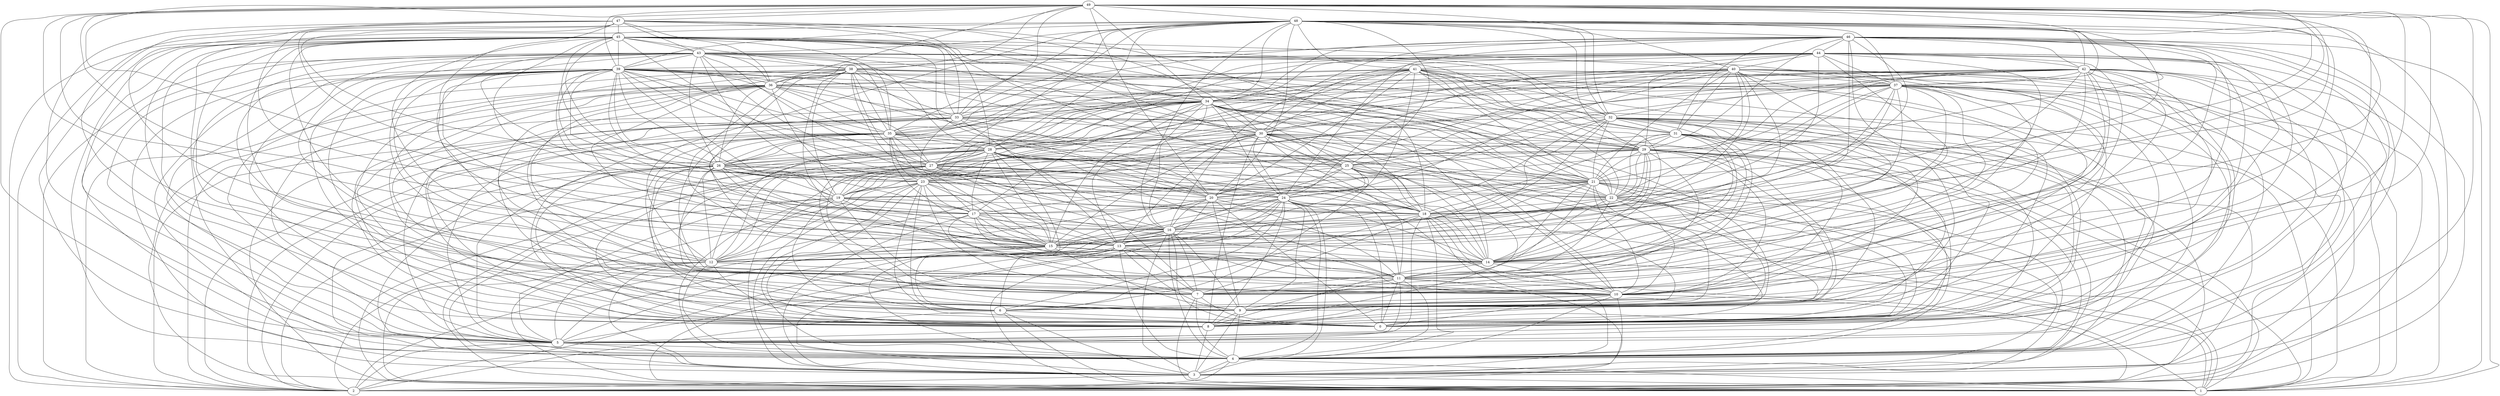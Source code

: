 /* Created by igraph 0.7.1 */
graph {
  0 [
    id=0
  ];
  1 [
    id=1
  ];
  2 [
    id=2
  ];
  3 [
    id=3
  ];
  4 [
    id=4
  ];
  5 [
    id=5
  ];
  6 [
    id=6
  ];
  7 [
    id=7
  ];
  8 [
    id=8
  ];
  9 [
    id=9
  ];
  10 [
    id=10
  ];
  11 [
    id=11
  ];
  12 [
    id=12
  ];
  13 [
    id=13
  ];
  14 [
    id=14
  ];
  15 [
    id=15
  ];
  16 [
    id=16
  ];
  17 [
    id=17
  ];
  18 [
    id=18
  ];
  19 [
    id=19
  ];
  20 [
    id=20
  ];
  21 [
    id=21
  ];
  22 [
    id=22
  ];
  23 [
    id=23
  ];
  24 [
    id=24
  ];
  25 [
    id=25
  ];
  26 [
    id=26
  ];
  27 [
    id=27
  ];
  28 [
    id=28
  ];
  29 [
    id=29
  ];
  30 [
    id=30
  ];
  31 [
    id=31
  ];
  32 [
    id=32
  ];
  33 [
    id=33
  ];
  34 [
    id=34
  ];
  35 [
    id=35
  ];
  36 [
    id=36
  ];
  37 [
    id=37
  ];
  38 [
    id=38
  ];
  39 [
    id=39
  ];
  40 [
    id=40
  ];
  41 [
    id=41
  ];
  42 [
    id=42
  ];
  43 [
    id=43
  ];
  44 [
    id=44
  ];
  45 [
    id=45
  ];
  46 [
    id=46
  ];
  47 [
    id=47
  ];
  48 [
    id=48
  ];
  49 [
    id=49
  ];

  3 -- 1;
  3 -- 2;
  4 -- 1;
  4 -- 2;
  4 -- 3;
  5 -- 2;
  5 -- 3;
  5 -- 4;
  6 -- 0;
  6 -- 1;
  6 -- 2;
  6 -- 3;
  7 -- 0;
  7 -- 1;
  7 -- 4;
  8 -- 3;
  8 -- 5;
  9 -- 3;
  9 -- 4;
  9 -- 8;
  10 -- 0;
  10 -- 2;
  10 -- 3;
  10 -- 4;
  10 -- 6;
  10 -- 9;
  11 -- 0;
  11 -- 2;
  11 -- 4;
  11 -- 5;
  11 -- 7;
  11 -- 9;
  11 -- 10;
  12 -- 1;
  12 -- 2;
  12 -- 3;
  12 -- 4;
  12 -- 5;
  12 -- 8;
  12 -- 10;
  13 -- 1;
  13 -- 2;
  13 -- 3;
  13 -- 4;
  13 -- 7;
  13 -- 9;
  13 -- 11;
  13 -- 12;
  14 -- 1;
  14 -- 8;
  14 -- 10;
  14 -- 11;
  15 -- 2;
  15 -- 4;
  15 -- 5;
  15 -- 6;
  15 -- 9;
  15 -- 10;
  15 -- 11;
  15 -- 12;
  15 -- 14;
  16 -- 0;
  16 -- 3;
  16 -- 4;
  16 -- 5;
  16 -- 7;
  16 -- 9;
  16 -- 12;
  16 -- 13;
  16 -- 14;
  16 -- 15;
  17 -- 3;
  17 -- 7;
  17 -- 10;
  17 -- 11;
  17 -- 13;
  17 -- 15;
  17 -- 16;
  18 -- 1;
  18 -- 3;
  18 -- 4;
  18 -- 5;
  18 -- 6;
  18 -- 7;
  18 -- 10;
  18 -- 14;
  18 -- 16;
  19 -- 3;
  19 -- 4;
  19 -- 5;
  19 -- 6;
  19 -- 7;
  19 -- 10;
  19 -- 12;
  19 -- 14;
  19 -- 17;
  19 -- 18;
  20 -- 0;
  20 -- 1;
  20 -- 9;
  20 -- 11;
  20 -- 12;
  20 -- 14;
  20 -- 15;
  20 -- 16;
  21 -- 3;
  21 -- 4;
  21 -- 5;
  21 -- 6;
  21 -- 7;
  21 -- 9;
  21 -- 10;
  21 -- 13;
  21 -- 14;
  21 -- 15;
  21 -- 17;
  21 -- 18;
  21 -- 19;
  21 -- 20;
  22 -- 0;
  22 -- 3;
  22 -- 8;
  22 -- 10;
  22 -- 11;
  22 -- 14;
  22 -- 15;
  22 -- 18;
  23 -- 0;
  23 -- 1;
  23 -- 3;
  23 -- 4;
  23 -- 6;
  23 -- 7;
  23 -- 8;
  23 -- 12;
  23 -- 13;
  23 -- 15;
  23 -- 17;
  23 -- 18;
  23 -- 20;
  23 -- 22;
  24 -- 0;
  24 -- 1;
  24 -- 3;
  24 -- 4;
  24 -- 5;
  24 -- 6;
  24 -- 8;
  24 -- 9;
  24 -- 11;
  24 -- 12;
  24 -- 13;
  24 -- 15;
  24 -- 16;
  24 -- 17;
  24 -- 18;
  25 -- 1;
  25 -- 6;
  25 -- 8;
  25 -- 10;
  25 -- 14;
  25 -- 16;
  25 -- 17;
  25 -- 18;
  25 -- 19;
  25 -- 20;
  25 -- 21;
  25 -- 24;
  26 -- 0;
  26 -- 2;
  26 -- 4;
  26 -- 5;
  26 -- 7;
  26 -- 8;
  26 -- 10;
  26 -- 12;
  26 -- 14;
  26 -- 15;
  26 -- 16;
  26 -- 17;
  26 -- 19;
  26 -- 21;
  26 -- 22;
  26 -- 23;
  27 -- 1;
  27 -- 2;
  27 -- 7;
  27 -- 9;
  27 -- 12;
  27 -- 14;
  27 -- 15;
  27 -- 16;
  27 -- 18;
  27 -- 19;
  27 -- 20;
  27 -- 24;
  28 -- 1;
  28 -- 2;
  28 -- 3;
  28 -- 4;
  28 -- 6;
  28 -- 7;
  28 -- 8;
  28 -- 11;
  28 -- 12;
  28 -- 14;
  28 -- 15;
  28 -- 17;
  28 -- 18;
  28 -- 19;
  28 -- 20;
  28 -- 22;
  28 -- 26;
  29 -- 0;
  29 -- 1;
  29 -- 3;
  29 -- 4;
  29 -- 7;
  29 -- 8;
  29 -- 9;
  29 -- 10;
  29 -- 14;
  29 -- 15;
  29 -- 16;
  29 -- 19;
  29 -- 21;
  29 -- 22;
  29 -- 25;
  29 -- 26;
  29 -- 27;
  30 -- 0;
  30 -- 1;
  30 -- 8;
  30 -- 9;
  30 -- 11;
  30 -- 12;
  30 -- 13;
  30 -- 14;
  30 -- 15;
  30 -- 18;
  30 -- 19;
  30 -- 22;
  30 -- 23;
  30 -- 24;
  30 -- 25;
  30 -- 26;
  30 -- 27;
  30 -- 29;
  31 -- 0;
  31 -- 3;
  31 -- 7;
  31 -- 8;
  31 -- 9;
  31 -- 10;
  31 -- 11;
  31 -- 14;
  31 -- 16;
  31 -- 22;
  31 -- 23;
  31 -- 29;
  32 -- 0;
  32 -- 1;
  32 -- 2;
  32 -- 3;
  32 -- 5;
  32 -- 7;
  32 -- 8;
  32 -- 10;
  32 -- 12;
  32 -- 16;
  32 -- 18;
  32 -- 20;
  32 -- 21;
  32 -- 28;
  32 -- 31;
  33 -- 1;
  33 -- 2;
  33 -- 5;
  33 -- 8;
  33 -- 9;
  33 -- 13;
  33 -- 15;
  33 -- 20;
  33 -- 21;
  33 -- 22;
  33 -- 29;
  33 -- 30;
  34 -- 0;
  34 -- 1;
  34 -- 2;
  34 -- 4;
  34 -- 7;
  34 -- 8;
  34 -- 9;
  34 -- 10;
  34 -- 12;
  34 -- 13;
  34 -- 14;
  34 -- 15;
  34 -- 16;
  34 -- 17;
  34 -- 18;
  34 -- 21;
  34 -- 24;
  34 -- 25;
  34 -- 26;
  34 -- 27;
  34 -- 28;
  34 -- 30;
  34 -- 33;
  35 -- 0;
  35 -- 2;
  35 -- 5;
  35 -- 6;
  35 -- 11;
  35 -- 14;
  35 -- 15;
  35 -- 17;
  35 -- 21;
  35 -- 23;
  35 -- 25;
  35 -- 26;
  35 -- 27;
  35 -- 28;
  35 -- 29;
  36 -- 1;
  36 -- 2;
  36 -- 5;
  36 -- 6;
  36 -- 8;
  36 -- 9;
  36 -- 10;
  36 -- 15;
  36 -- 23;
  36 -- 26;
  36 -- 27;
  36 -- 31;
  36 -- 33;
  36 -- 34;
  36 -- 35;
  37 -- 0;
  37 -- 1;
  37 -- 2;
  37 -- 4;
  37 -- 5;
  37 -- 8;
  37 -- 10;
  37 -- 11;
  37 -- 12;
  37 -- 14;
  37 -- 15;
  37 -- 18;
  37 -- 21;
  37 -- 22;
  37 -- 23;
  37 -- 25;
  37 -- 33;
  37 -- 34;
  37 -- 35;
  38 -- 5;
  38 -- 6;
  38 -- 8;
  38 -- 12;
  38 -- 13;
  38 -- 14;
  38 -- 15;
  38 -- 18;
  38 -- 19;
  38 -- 22;
  38 -- 24;
  38 -- 25;
  38 -- 27;
  38 -- 29;
  38 -- 30;
  38 -- 32;
  38 -- 35;
  38 -- 36;
  39 -- 0;
  39 -- 3;
  39 -- 4;
  39 -- 5;
  39 -- 6;
  39 -- 7;
  39 -- 8;
  39 -- 12;
  39 -- 13;
  39 -- 15;
  39 -- 16;
  39 -- 17;
  39 -- 18;
  39 -- 19;
  39 -- 21;
  39 -- 22;
  39 -- 23;
  39 -- 25;
  39 -- 26;
  39 -- 27;
  39 -- 28;
  39 -- 29;
  39 -- 33;
  39 -- 35;
  39 -- 36;
  39 -- 37;
  40 -- 0;
  40 -- 2;
  40 -- 4;
  40 -- 7;
  40 -- 10;
  40 -- 11;
  40 -- 13;
  40 -- 14;
  40 -- 18;
  40 -- 19;
  40 -- 20;
  40 -- 21;
  40 -- 22;
  40 -- 24;
  40 -- 25;
  40 -- 26;
  40 -- 27;
  40 -- 30;
  40 -- 31;
  40 -- 36;
  40 -- 37;
  41 -- 0;
  41 -- 1;
  41 -- 5;
  41 -- 8;
  41 -- 14;
  41 -- 16;
  41 -- 20;
  41 -- 21;
  41 -- 22;
  41 -- 23;
  41 -- 26;
  41 -- 28;
  41 -- 29;
  41 -- 30;
  41 -- 31;
  41 -- 34;
  41 -- 35;
  41 -- 36;
  42 -- 0;
  42 -- 1;
  42 -- 2;
  42 -- 4;
  42 -- 6;
  42 -- 7;
  42 -- 8;
  42 -- 9;
  42 -- 11;
  42 -- 13;
  42 -- 18;
  42 -- 19;
  42 -- 23;
  42 -- 27;
  42 -- 28;
  42 -- 29;
  42 -- 30;
  42 -- 32;
  42 -- 35;
  42 -- 37;
  43 -- 0;
  43 -- 2;
  43 -- 4;
  43 -- 5;
  43 -- 9;
  43 -- 10;
  43 -- 15;
  43 -- 18;
  43 -- 19;
  43 -- 24;
  43 -- 26;
  43 -- 27;
  43 -- 28;
  43 -- 30;
  43 -- 31;
  43 -- 32;
  43 -- 34;
  43 -- 35;
  43 -- 36;
  43 -- 37;
  43 -- 38;
  43 -- 39;
  44 -- 4;
  44 -- 5;
  44 -- 7;
  44 -- 8;
  44 -- 10;
  44 -- 11;
  44 -- 13;
  44 -- 14;
  44 -- 24;
  44 -- 27;
  44 -- 28;
  44 -- 29;
  44 -- 30;
  44 -- 34;
  44 -- 36;
  44 -- 37;
  44 -- 39;
  44 -- 40;
  44 -- 41;
  44 -- 42;
  45 -- 2;
  45 -- 3;
  45 -- 4;
  45 -- 5;
  45 -- 7;
  45 -- 8;
  45 -- 9;
  45 -- 11;
  45 -- 12;
  45 -- 14;
  45 -- 18;
  45 -- 19;
  45 -- 20;
  45 -- 21;
  45 -- 22;
  45 -- 23;
  45 -- 24;
  45 -- 25;
  45 -- 26;
  45 -- 32;
  45 -- 33;
  45 -- 34;
  45 -- 35;
  45 -- 38;
  45 -- 39;
  45 -- 40;
  45 -- 43;
  46 -- 1;
  46 -- 2;
  46 -- 3;
  46 -- 4;
  46 -- 6;
  46 -- 8;
  46 -- 11;
  46 -- 13;
  46 -- 14;
  46 -- 16;
  46 -- 22;
  46 -- 24;
  46 -- 29;
  46 -- 31;
  46 -- 34;
  46 -- 35;
  46 -- 38;
  46 -- 42;
  46 -- 44;
  47 -- 5;
  47 -- 8;
  47 -- 9;
  47 -- 12;
  47 -- 16;
  47 -- 17;
  47 -- 18;
  47 -- 26;
  47 -- 28;
  47 -- 30;
  47 -- 33;
  47 -- 36;
  47 -- 43;
  47 -- 45;
  48 -- 2;
  48 -- 3;
  48 -- 4;
  48 -- 6;
  48 -- 7;
  48 -- 12;
  48 -- 16;
  48 -- 18;
  48 -- 20;
  48 -- 21;
  48 -- 25;
  48 -- 27;
  48 -- 28;
  48 -- 29;
  48 -- 32;
  48 -- 33;
  48 -- 34;
  48 -- 35;
  48 -- 37;
  48 -- 39;
  48 -- 40;
  48 -- 41;
  48 -- 42;
  48 -- 43;
  48 -- 46;
  49 -- 1;
  49 -- 4;
  49 -- 5;
  49 -- 7;
  49 -- 9;
  49 -- 11;
  49 -- 13;
  49 -- 14;
  49 -- 15;
  49 -- 16;
  49 -- 17;
  49 -- 20;
  49 -- 21;
  49 -- 22;
  49 -- 32;
  49 -- 33;
  49 -- 34;
  49 -- 36;
  49 -- 37;
  49 -- 38;
  49 -- 39;
  49 -- 47;
  49 -- 48;
}
